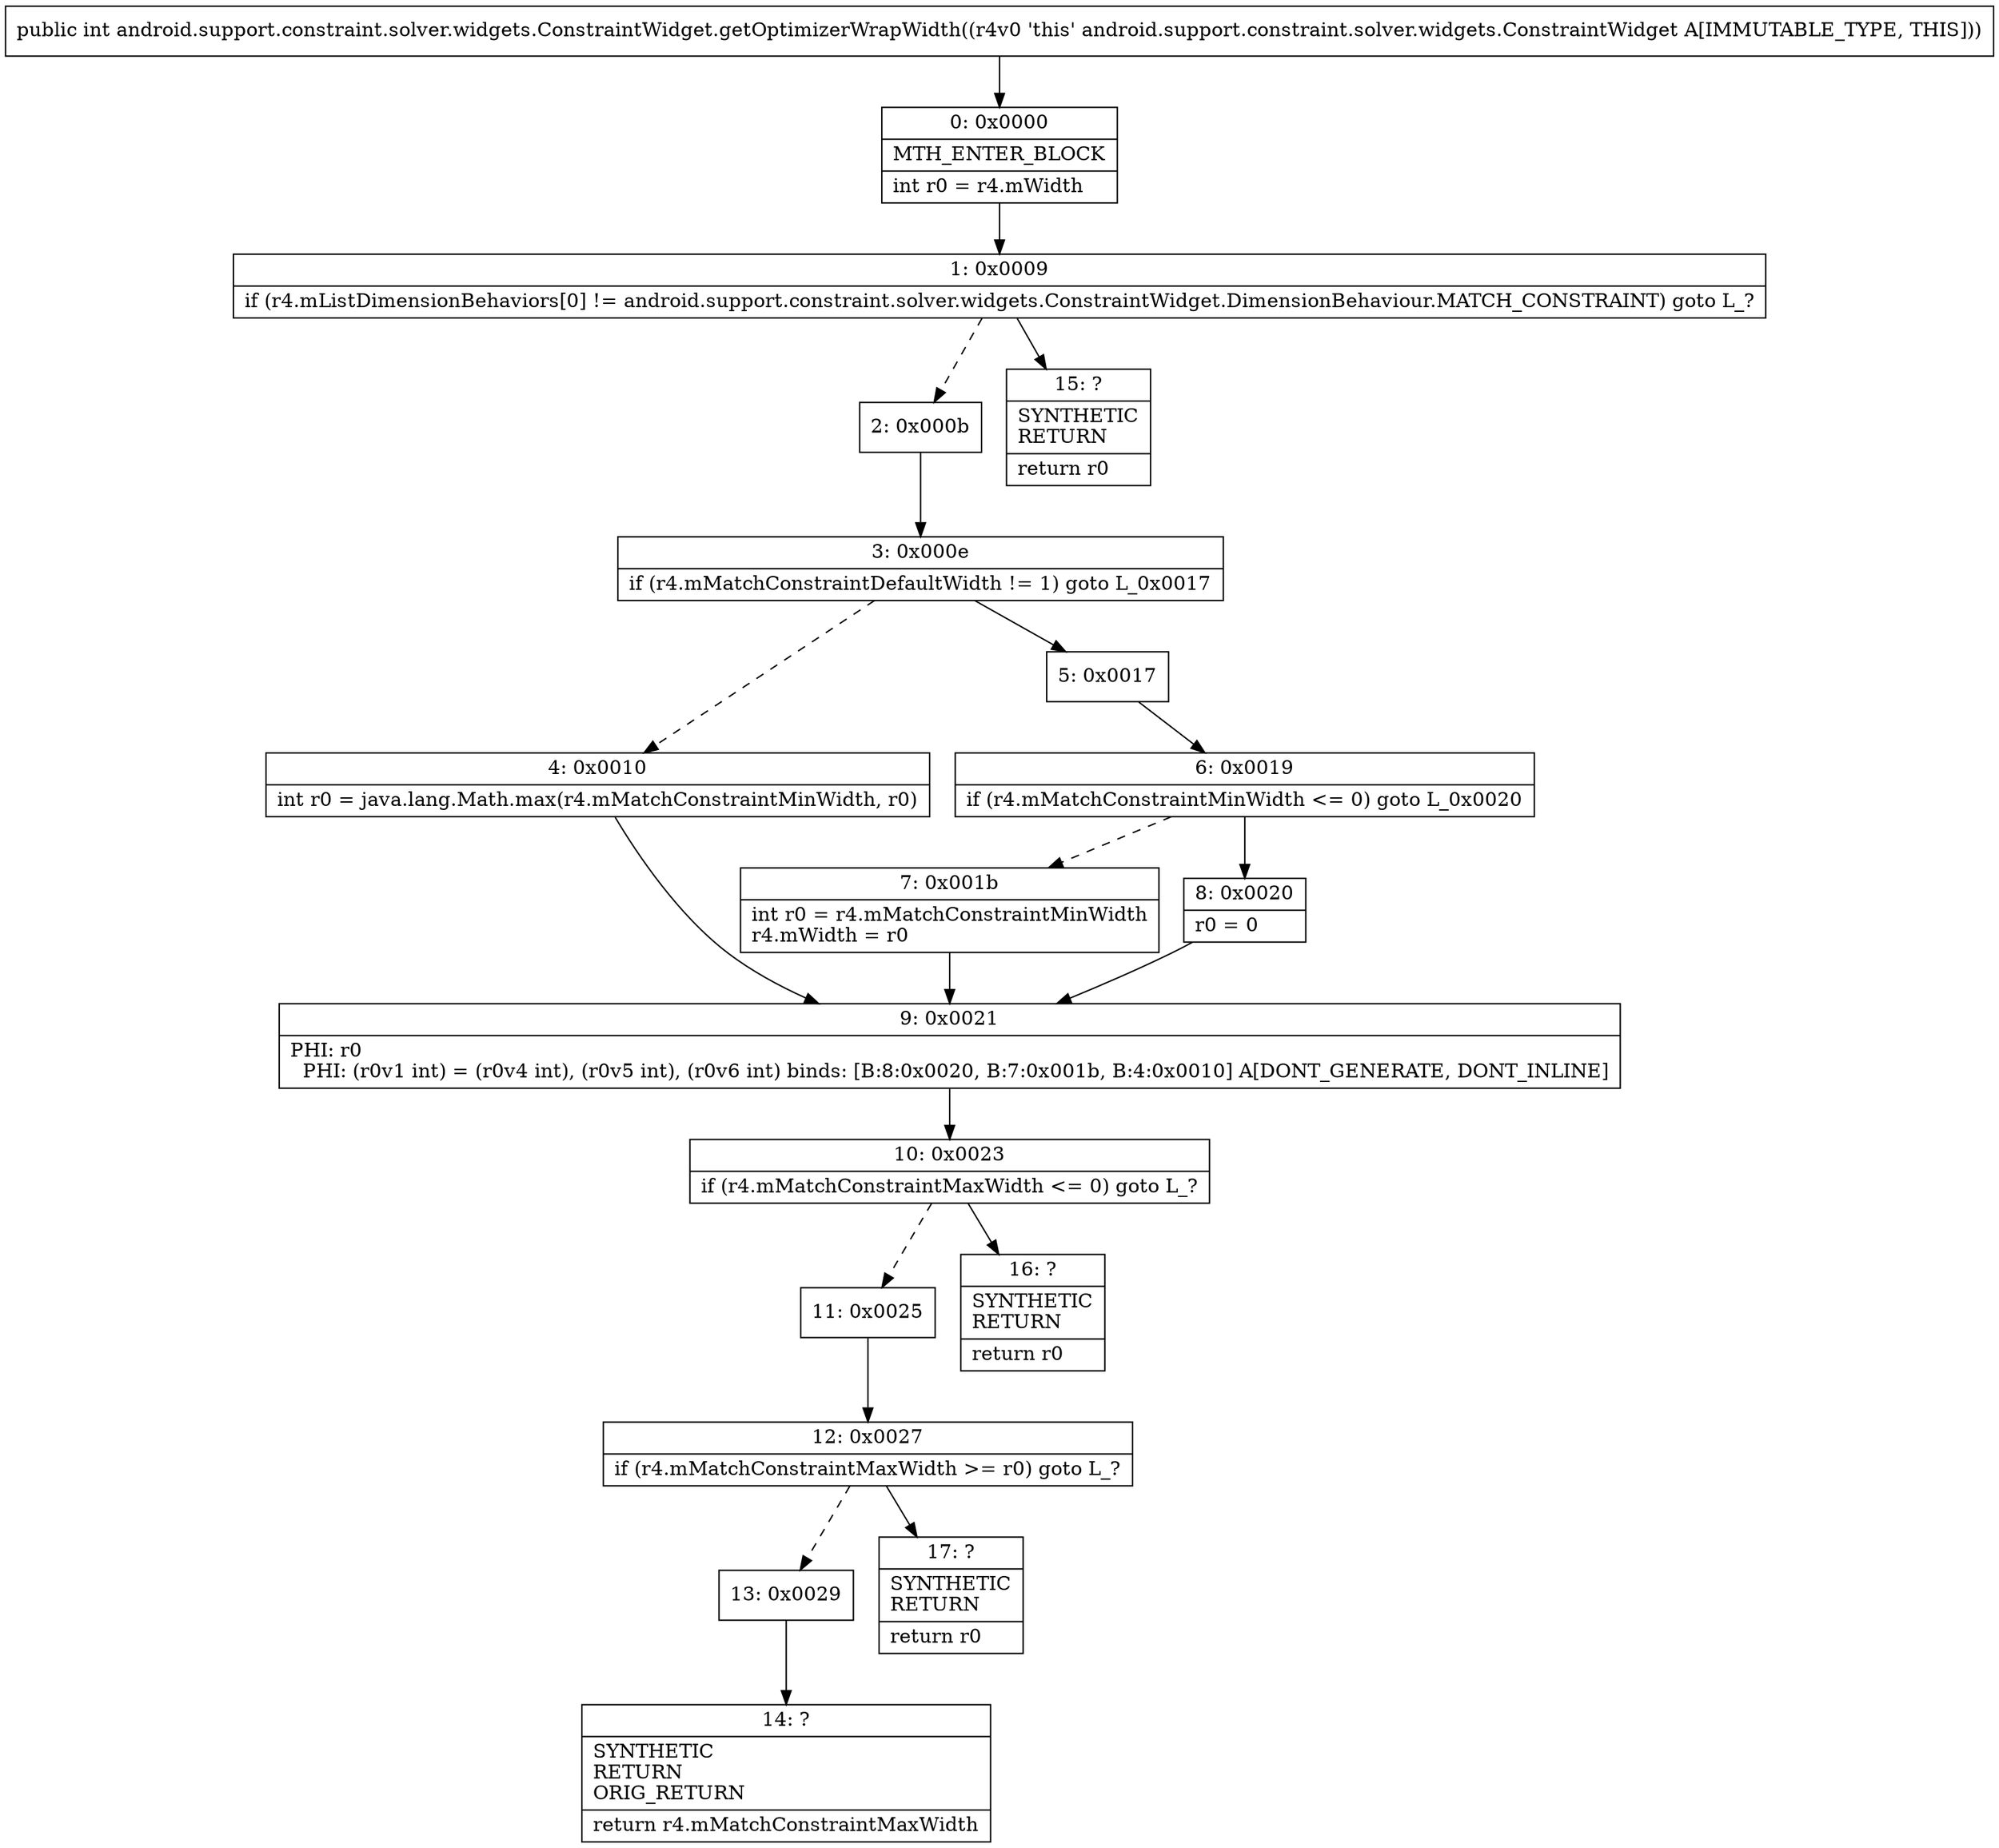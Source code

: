 digraph "CFG forandroid.support.constraint.solver.widgets.ConstraintWidget.getOptimizerWrapWidth()I" {
Node_0 [shape=record,label="{0\:\ 0x0000|MTH_ENTER_BLOCK\l|int r0 = r4.mWidth\l}"];
Node_1 [shape=record,label="{1\:\ 0x0009|if (r4.mListDimensionBehaviors[0] != android.support.constraint.solver.widgets.ConstraintWidget.DimensionBehaviour.MATCH_CONSTRAINT) goto L_?\l}"];
Node_2 [shape=record,label="{2\:\ 0x000b}"];
Node_3 [shape=record,label="{3\:\ 0x000e|if (r4.mMatchConstraintDefaultWidth != 1) goto L_0x0017\l}"];
Node_4 [shape=record,label="{4\:\ 0x0010|int r0 = java.lang.Math.max(r4.mMatchConstraintMinWidth, r0)\l}"];
Node_5 [shape=record,label="{5\:\ 0x0017}"];
Node_6 [shape=record,label="{6\:\ 0x0019|if (r4.mMatchConstraintMinWidth \<= 0) goto L_0x0020\l}"];
Node_7 [shape=record,label="{7\:\ 0x001b|int r0 = r4.mMatchConstraintMinWidth\lr4.mWidth = r0\l}"];
Node_8 [shape=record,label="{8\:\ 0x0020|r0 = 0\l}"];
Node_9 [shape=record,label="{9\:\ 0x0021|PHI: r0 \l  PHI: (r0v1 int) = (r0v4 int), (r0v5 int), (r0v6 int) binds: [B:8:0x0020, B:7:0x001b, B:4:0x0010] A[DONT_GENERATE, DONT_INLINE]\l}"];
Node_10 [shape=record,label="{10\:\ 0x0023|if (r4.mMatchConstraintMaxWidth \<= 0) goto L_?\l}"];
Node_11 [shape=record,label="{11\:\ 0x0025}"];
Node_12 [shape=record,label="{12\:\ 0x0027|if (r4.mMatchConstraintMaxWidth \>= r0) goto L_?\l}"];
Node_13 [shape=record,label="{13\:\ 0x0029}"];
Node_14 [shape=record,label="{14\:\ ?|SYNTHETIC\lRETURN\lORIG_RETURN\l|return r4.mMatchConstraintMaxWidth\l}"];
Node_15 [shape=record,label="{15\:\ ?|SYNTHETIC\lRETURN\l|return r0\l}"];
Node_16 [shape=record,label="{16\:\ ?|SYNTHETIC\lRETURN\l|return r0\l}"];
Node_17 [shape=record,label="{17\:\ ?|SYNTHETIC\lRETURN\l|return r0\l}"];
MethodNode[shape=record,label="{public int android.support.constraint.solver.widgets.ConstraintWidget.getOptimizerWrapWidth((r4v0 'this' android.support.constraint.solver.widgets.ConstraintWidget A[IMMUTABLE_TYPE, THIS])) }"];
MethodNode -> Node_0;
Node_0 -> Node_1;
Node_1 -> Node_2[style=dashed];
Node_1 -> Node_15;
Node_2 -> Node_3;
Node_3 -> Node_4[style=dashed];
Node_3 -> Node_5;
Node_4 -> Node_9;
Node_5 -> Node_6;
Node_6 -> Node_7[style=dashed];
Node_6 -> Node_8;
Node_7 -> Node_9;
Node_8 -> Node_9;
Node_9 -> Node_10;
Node_10 -> Node_11[style=dashed];
Node_10 -> Node_16;
Node_11 -> Node_12;
Node_12 -> Node_13[style=dashed];
Node_12 -> Node_17;
Node_13 -> Node_14;
}

